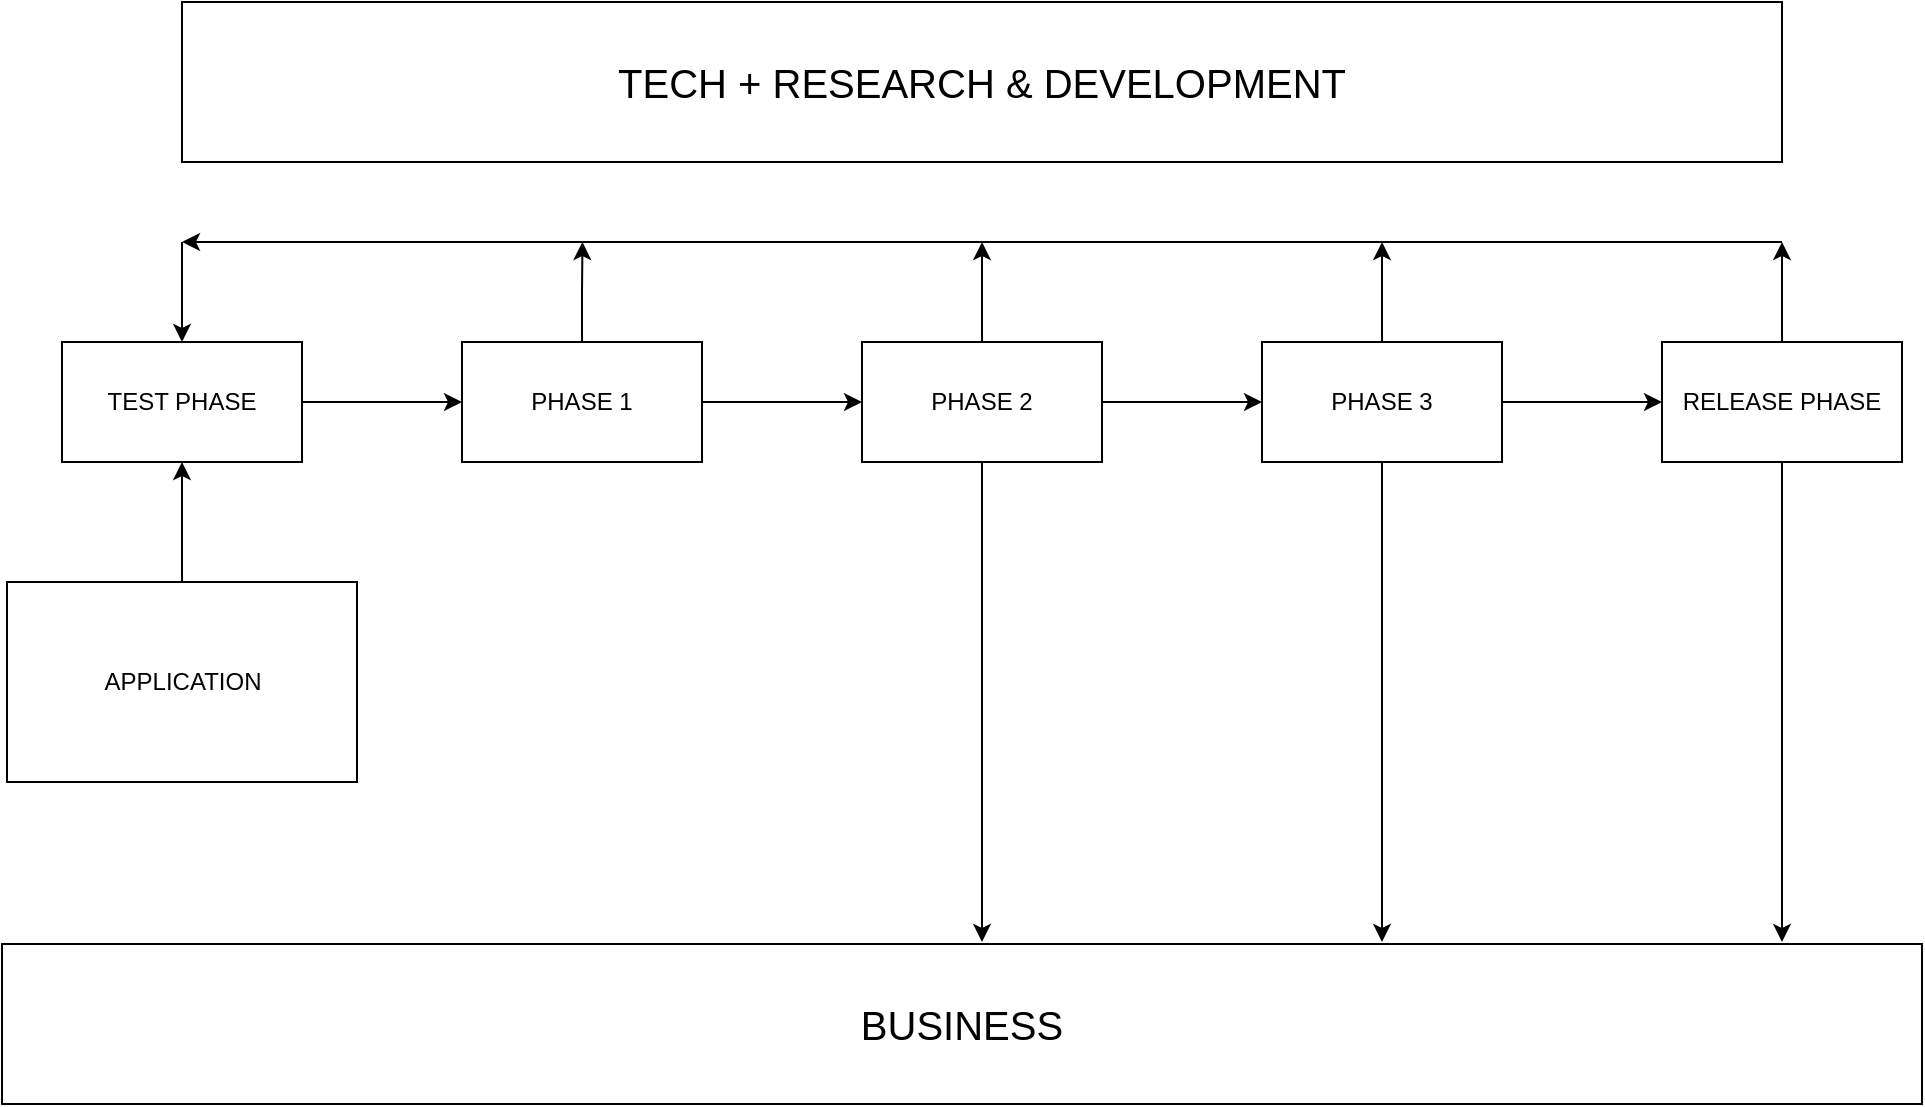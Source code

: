 <mxfile version="26.0.11">
  <diagram name="Trang-1" id="qspj4ITc2NhUvVkb_-Wg">
    <mxGraphModel dx="2220" dy="1919" grid="1" gridSize="10" guides="1" tooltips="1" connect="1" arrows="1" fold="1" page="1" pageScale="1" pageWidth="827" pageHeight="1169" math="0" shadow="0">
      <root>
        <mxCell id="0" />
        <mxCell id="1" parent="0" />
        <mxCell id="U7XDH8MyKb8GMgPuHNvj-9" style="edgeStyle=orthogonalEdgeStyle;rounded=0;orthogonalLoop=1;jettySize=auto;html=1;exitX=0.5;exitY=0;exitDx=0;exitDy=0;entryX=0.5;entryY=1;entryDx=0;entryDy=0;" edge="1" parent="1" source="U7XDH8MyKb8GMgPuHNvj-1" target="U7XDH8MyKb8GMgPuHNvj-4">
          <mxGeometry relative="1" as="geometry" />
        </mxCell>
        <mxCell id="U7XDH8MyKb8GMgPuHNvj-1" value="APPLICATION" style="rounded=0;whiteSpace=wrap;html=1;" vertex="1" parent="1">
          <mxGeometry x="-277.5" y="210" width="175" height="100" as="geometry" />
        </mxCell>
        <mxCell id="U7XDH8MyKb8GMgPuHNvj-10" value="" style="edgeStyle=orthogonalEdgeStyle;rounded=0;orthogonalLoop=1;jettySize=auto;html=1;" edge="1" parent="1" source="U7XDH8MyKb8GMgPuHNvj-4" target="U7XDH8MyKb8GMgPuHNvj-5">
          <mxGeometry relative="1" as="geometry" />
        </mxCell>
        <mxCell id="U7XDH8MyKb8GMgPuHNvj-4" value="TEST PHASE" style="rounded=0;whiteSpace=wrap;html=1;" vertex="1" parent="1">
          <mxGeometry x="-250" y="90" width="120" height="60" as="geometry" />
        </mxCell>
        <mxCell id="U7XDH8MyKb8GMgPuHNvj-11" value="" style="edgeStyle=orthogonalEdgeStyle;rounded=0;orthogonalLoop=1;jettySize=auto;html=1;" edge="1" parent="1" source="U7XDH8MyKb8GMgPuHNvj-5" target="U7XDH8MyKb8GMgPuHNvj-6">
          <mxGeometry relative="1" as="geometry" />
        </mxCell>
        <mxCell id="U7XDH8MyKb8GMgPuHNvj-33" style="edgeStyle=orthogonalEdgeStyle;rounded=0;orthogonalLoop=1;jettySize=auto;html=1;exitX=0.5;exitY=0;exitDx=0;exitDy=0;" edge="1" parent="1" source="U7XDH8MyKb8GMgPuHNvj-5">
          <mxGeometry relative="1" as="geometry">
            <mxPoint x="10.235" y="40" as="targetPoint" />
          </mxGeometry>
        </mxCell>
        <mxCell id="U7XDH8MyKb8GMgPuHNvj-5" value="PHASE 1" style="rounded=0;whiteSpace=wrap;html=1;" vertex="1" parent="1">
          <mxGeometry x="-50" y="90" width="120" height="60" as="geometry" />
        </mxCell>
        <mxCell id="U7XDH8MyKb8GMgPuHNvj-12" value="" style="edgeStyle=orthogonalEdgeStyle;rounded=0;orthogonalLoop=1;jettySize=auto;html=1;" edge="1" parent="1" source="U7XDH8MyKb8GMgPuHNvj-6" target="U7XDH8MyKb8GMgPuHNvj-7">
          <mxGeometry relative="1" as="geometry" />
        </mxCell>
        <mxCell id="U7XDH8MyKb8GMgPuHNvj-32" style="edgeStyle=orthogonalEdgeStyle;rounded=0;orthogonalLoop=1;jettySize=auto;html=1;" edge="1" parent="1" source="U7XDH8MyKb8GMgPuHNvj-6">
          <mxGeometry relative="1" as="geometry">
            <mxPoint x="210" y="40" as="targetPoint" />
          </mxGeometry>
        </mxCell>
        <mxCell id="U7XDH8MyKb8GMgPuHNvj-39" style="edgeStyle=orthogonalEdgeStyle;rounded=0;orthogonalLoop=1;jettySize=auto;html=1;" edge="1" parent="1" source="U7XDH8MyKb8GMgPuHNvj-6">
          <mxGeometry relative="1" as="geometry">
            <mxPoint x="210" y="390" as="targetPoint" />
          </mxGeometry>
        </mxCell>
        <mxCell id="U7XDH8MyKb8GMgPuHNvj-6" value="PHASE 2" style="rounded=0;whiteSpace=wrap;html=1;" vertex="1" parent="1">
          <mxGeometry x="150" y="90" width="120" height="60" as="geometry" />
        </mxCell>
        <mxCell id="U7XDH8MyKb8GMgPuHNvj-13" value="" style="edgeStyle=orthogonalEdgeStyle;rounded=0;orthogonalLoop=1;jettySize=auto;html=1;" edge="1" parent="1" source="U7XDH8MyKb8GMgPuHNvj-7" target="U7XDH8MyKb8GMgPuHNvj-8">
          <mxGeometry relative="1" as="geometry" />
        </mxCell>
        <mxCell id="U7XDH8MyKb8GMgPuHNvj-34" style="edgeStyle=orthogonalEdgeStyle;rounded=0;orthogonalLoop=1;jettySize=auto;html=1;" edge="1" parent="1" source="U7XDH8MyKb8GMgPuHNvj-7">
          <mxGeometry relative="1" as="geometry">
            <mxPoint x="410.0" y="40" as="targetPoint" />
          </mxGeometry>
        </mxCell>
        <mxCell id="U7XDH8MyKb8GMgPuHNvj-40" style="edgeStyle=orthogonalEdgeStyle;rounded=0;orthogonalLoop=1;jettySize=auto;html=1;" edge="1" parent="1" source="U7XDH8MyKb8GMgPuHNvj-7">
          <mxGeometry relative="1" as="geometry">
            <mxPoint x="410" y="390" as="targetPoint" />
          </mxGeometry>
        </mxCell>
        <mxCell id="U7XDH8MyKb8GMgPuHNvj-7" value="PHASE 3" style="rounded=0;whiteSpace=wrap;html=1;" vertex="1" parent="1">
          <mxGeometry x="350" y="90" width="120" height="60" as="geometry" />
        </mxCell>
        <mxCell id="U7XDH8MyKb8GMgPuHNvj-35" style="edgeStyle=orthogonalEdgeStyle;rounded=0;orthogonalLoop=1;jettySize=auto;html=1;" edge="1" parent="1" source="U7XDH8MyKb8GMgPuHNvj-8">
          <mxGeometry relative="1" as="geometry">
            <mxPoint x="610.0" y="40" as="targetPoint" />
          </mxGeometry>
        </mxCell>
        <mxCell id="U7XDH8MyKb8GMgPuHNvj-41" style="edgeStyle=orthogonalEdgeStyle;rounded=0;orthogonalLoop=1;jettySize=auto;html=1;" edge="1" parent="1" source="U7XDH8MyKb8GMgPuHNvj-8">
          <mxGeometry relative="1" as="geometry">
            <mxPoint x="610" y="390" as="targetPoint" />
          </mxGeometry>
        </mxCell>
        <mxCell id="U7XDH8MyKb8GMgPuHNvj-8" value="RELEASE PHASE" style="rounded=0;whiteSpace=wrap;html=1;" vertex="1" parent="1">
          <mxGeometry x="550" y="90" width="120" height="60" as="geometry" />
        </mxCell>
        <mxCell id="U7XDH8MyKb8GMgPuHNvj-28" value="&lt;font style=&quot;font-size: 20px;&quot;&gt;BUSINESS&lt;/font&gt;" style="rounded=0;whiteSpace=wrap;html=1;" vertex="1" parent="1">
          <mxGeometry x="-280" y="391" width="960" height="80" as="geometry" />
        </mxCell>
        <mxCell id="U7XDH8MyKb8GMgPuHNvj-30" value="&lt;font style=&quot;font-size: 20px;&quot;&gt;TECH + RESEARCH &amp;amp; DEVELOPMENT&lt;/font&gt;" style="rounded=0;whiteSpace=wrap;html=1;" vertex="1" parent="1">
          <mxGeometry x="-190" y="-80" width="800" height="80" as="geometry" />
        </mxCell>
        <mxCell id="U7XDH8MyKb8GMgPuHNvj-36" value="" style="endArrow=classic;html=1;rounded=0;" edge="1" parent="1">
          <mxGeometry width="50" height="50" relative="1" as="geometry">
            <mxPoint x="610" y="40" as="sourcePoint" />
            <mxPoint x="-190" y="40" as="targetPoint" />
          </mxGeometry>
        </mxCell>
        <mxCell id="U7XDH8MyKb8GMgPuHNvj-37" value="" style="endArrow=classic;html=1;rounded=0;entryX=0.5;entryY=0;entryDx=0;entryDy=0;" edge="1" parent="1" target="U7XDH8MyKb8GMgPuHNvj-4">
          <mxGeometry width="50" height="50" relative="1" as="geometry">
            <mxPoint x="-190" y="40" as="sourcePoint" />
            <mxPoint x="170" y="200" as="targetPoint" />
          </mxGeometry>
        </mxCell>
      </root>
    </mxGraphModel>
  </diagram>
</mxfile>

